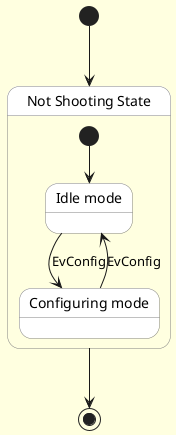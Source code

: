 @startuml
skinparam backgroundColor LightYellow
skinparam state {
StartColor MediumBlue
EndColor Red
BackgroundColor Peru
BackgroundColor <<Warning >> Olive
BorderColor Gray
FontName Impact
}
[*] --> NotShooting
state "Not Shooting State" as NotShooting {
	state "Idle mode" as Idle <<Warning >>
	state "Configuring mode" as Configuring
	[*] --> Idle
	Idle --> Configuring : EvConfig
	Configuring --> Idle : EvConfig
}
NotShooting --> [*]
@enduml